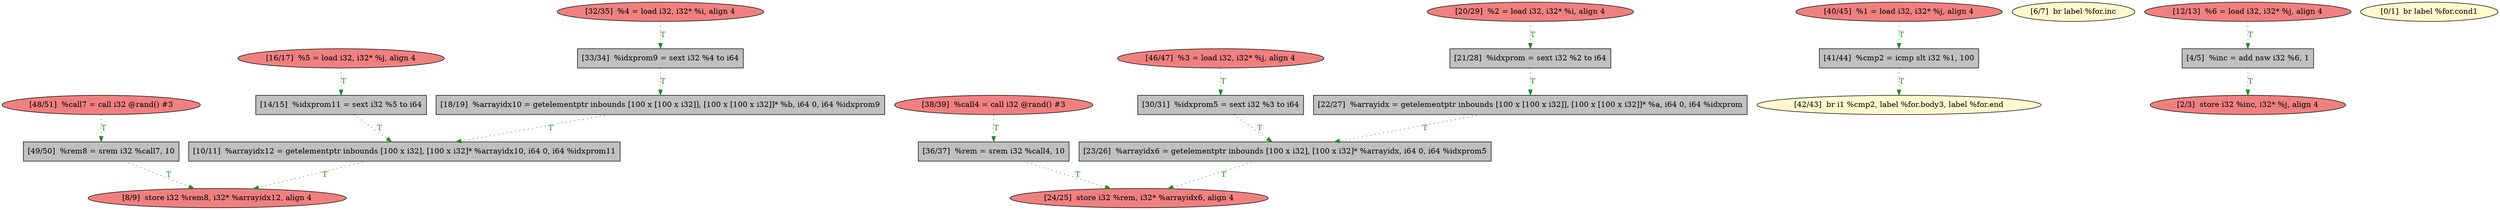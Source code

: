 
digraph G {


node2284 [fillcolor=lightcoral,label="[48/51]  %call7 = call i32 @rand() #3",shape=ellipse,style=filled ]
node2281 [fillcolor=grey,label="[21/28]  %idxprom = sext i32 %2 to i64",shape=rectangle,style=filled ]
node2283 [fillcolor=lightcoral,label="[24/25]  store i32 %rem, i32* %arrayidx6, align 4",shape=ellipse,style=filled ]
node2279 [fillcolor=grey,label="[33/34]  %idxprom9 = sext i32 %4 to i64",shape=rectangle,style=filled ]
node2278 [fillcolor=lightcoral,label="[46/47]  %3 = load i32, i32* %j, align 4",shape=ellipse,style=filled ]
node2282 [fillcolor=grey,label="[23/26]  %arrayidx6 = getelementptr inbounds [100 x i32], [100 x i32]* %arrayidx, i64 0, i64 %idxprom5",shape=rectangle,style=filled ]
node2266 [fillcolor=grey,label="[10/11]  %arrayidx12 = getelementptr inbounds [100 x i32], [100 x i32]* %arrayidx10, i64 0, i64 %idxprom11",shape=rectangle,style=filled ]
node2280 [fillcolor=grey,label="[41/44]  %cmp2 = icmp slt i32 %1, 100",shape=rectangle,style=filled ]
node2271 [fillcolor=lightcoral,label="[20/29]  %2 = load i32, i32* %i, align 4",shape=ellipse,style=filled ]
node2264 [fillcolor=lemonchiffon,label="[6/7]  br label %for.inc",shape=ellipse,style=filled ]
node2263 [fillcolor=grey,label="[4/5]  %inc = add nsw i32 %6, 1",shape=rectangle,style=filled ]
node2268 [fillcolor=grey,label="[14/15]  %idxprom11 = sext i32 %5 to i64",shape=rectangle,style=filled ]
node2265 [fillcolor=lightcoral,label="[8/9]  store i32 %rem8, i32* %arrayidx12, align 4",shape=ellipse,style=filled ]
node2274 [fillcolor=grey,label="[22/27]  %arrayidx = getelementptr inbounds [100 x [100 x i32]], [100 x [100 x i32]]* %a, i64 0, i64 %idxprom",shape=rectangle,style=filled ]
node2261 [fillcolor=lemonchiffon,label="[0/1]  br label %for.cond1",shape=ellipse,style=filled ]
node2262 [fillcolor=lightcoral,label="[2/3]  store i32 %inc, i32* %j, align 4",shape=ellipse,style=filled ]
node2277 [fillcolor=lightcoral,label="[40/45]  %1 = load i32, i32* %j, align 4",shape=ellipse,style=filled ]
node2267 [fillcolor=lightcoral,label="[12/13]  %6 = load i32, i32* %j, align 4",shape=ellipse,style=filled ]
node2269 [fillcolor=lightcoral,label="[16/17]  %5 = load i32, i32* %j, align 4",shape=ellipse,style=filled ]
node2272 [fillcolor=grey,label="[30/31]  %idxprom5 = sext i32 %3 to i64",shape=rectangle,style=filled ]
node2270 [fillcolor=grey,label="[18/19]  %arrayidx10 = getelementptr inbounds [100 x [100 x i32]], [100 x [100 x i32]]* %b, i64 0, i64 %idxprom9",shape=rectangle,style=filled ]
node2286 [fillcolor=grey,label="[49/50]  %rem8 = srem i32 %call7, 10",shape=rectangle,style=filled ]
node2273 [fillcolor=lightcoral,label="[32/35]  %4 = load i32, i32* %i, align 4",shape=ellipse,style=filled ]
node2285 [fillcolor=lemonchiffon,label="[42/43]  br i1 %cmp2, label %for.body3, label %for.end",shape=ellipse,style=filled ]
node2275 [fillcolor=grey,label="[36/37]  %rem = srem i32 %call4, 10",shape=rectangle,style=filled ]
node2276 [fillcolor=lightcoral,label="[38/39]  %call4 = call i32 @rand() #3",shape=ellipse,style=filled ]

node2279->node2270 [style=dotted,color=forestgreen,label="T",fontcolor=forestgreen ]
node2278->node2272 [style=dotted,color=forestgreen,label="T",fontcolor=forestgreen ]
node2275->node2283 [style=dotted,color=forestgreen,label="T",fontcolor=forestgreen ]
node2274->node2282 [style=dotted,color=forestgreen,label="T",fontcolor=forestgreen ]
node2268->node2266 [style=dotted,color=forestgreen,label="T",fontcolor=forestgreen ]
node2271->node2281 [style=dotted,color=forestgreen,label="T",fontcolor=forestgreen ]
node2281->node2274 [style=dotted,color=forestgreen,label="T",fontcolor=forestgreen ]
node2273->node2279 [style=dotted,color=forestgreen,label="T",fontcolor=forestgreen ]
node2282->node2283 [style=dotted,color=forestgreen,label="T",fontcolor=forestgreen ]
node2284->node2286 [style=dotted,color=forestgreen,label="T",fontcolor=forestgreen ]
node2263->node2262 [style=dotted,color=forestgreen,label="T",fontcolor=forestgreen ]
node2270->node2266 [style=dotted,color=forestgreen,label="T",fontcolor=forestgreen ]
node2286->node2265 [style=dotted,color=forestgreen,label="T",fontcolor=forestgreen ]
node2276->node2275 [style=dotted,color=forestgreen,label="T",fontcolor=forestgreen ]
node2267->node2263 [style=dotted,color=forestgreen,label="T",fontcolor=forestgreen ]
node2277->node2280 [style=dotted,color=forestgreen,label="T",fontcolor=forestgreen ]
node2280->node2285 [style=dotted,color=forestgreen,label="T",fontcolor=forestgreen ]
node2266->node2265 [style=dotted,color=forestgreen,label="T",fontcolor=forestgreen ]
node2269->node2268 [style=dotted,color=forestgreen,label="T",fontcolor=forestgreen ]
node2272->node2282 [style=dotted,color=forestgreen,label="T",fontcolor=forestgreen ]


}
